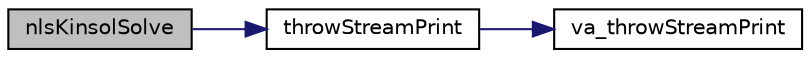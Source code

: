 digraph "nlsKinsolSolve"
{
  edge [fontname="Helvetica",fontsize="10",labelfontname="Helvetica",labelfontsize="10"];
  node [fontname="Helvetica",fontsize="10",shape=record];
  rankdir="LR";
  Node10 [label="nlsKinsolSolve",height=0.2,width=0.4,color="black", fillcolor="grey75", style="filled", fontcolor="black"];
  Node10 -> Node11 [color="midnightblue",fontsize="10",style="solid",fontname="Helvetica"];
  Node11 [label="throwStreamPrint",height=0.2,width=0.4,color="black", fillcolor="white", style="filled",URL="$d1/d0e/build_2include_2omc_2c_2util_2omc__error_8c.html#ace3549ed53d1ce9f60bcdfe2f941a592"];
  Node11 -> Node12 [color="midnightblue",fontsize="10",style="solid",fontname="Helvetica"];
  Node12 [label="va_throwStreamPrint",height=0.2,width=0.4,color="black", fillcolor="white", style="filled",URL="$d1/d0e/build_2include_2omc_2c_2util_2omc__error_8c.html#aa11774b25878a13bb0b79660763b3ca4"];
}

